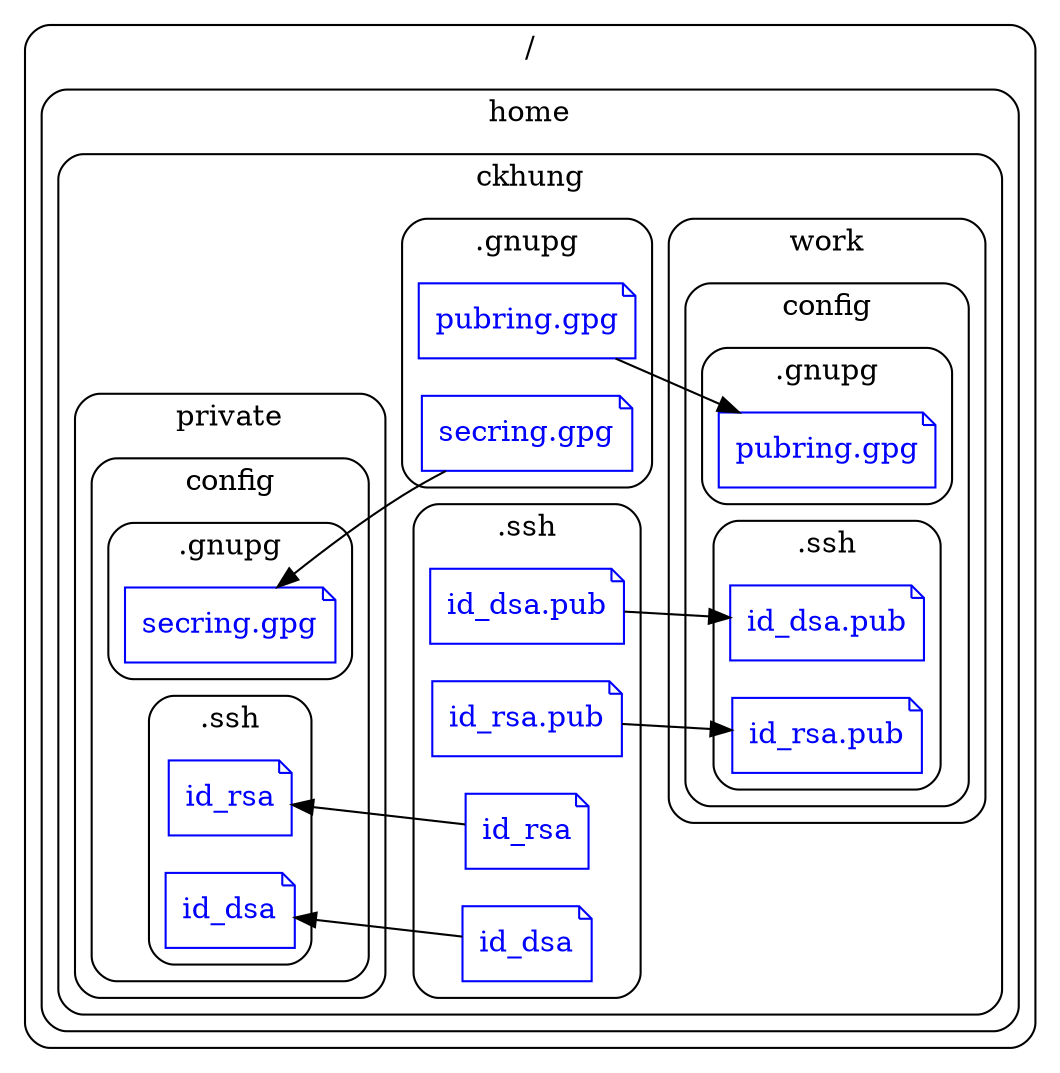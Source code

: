 digraph G {
  rankdir = LR;
  overlap = scale;
  # http://www.graphviz.org/content/global-subgraph-style-statements
  graph [shape="folder", style="rounded"];
  node [shape="note", color="blue", fontcolor="blue"];
  subgraph "cluster" {
    label="/";
    subgraph "cluster/home" {
      label="home";
      subgraph "cluster/home/ckhung" {
        label="ckhung";
        subgraph "cluster/home/ckhung/.gnupg" {
          label=".gnupg";
          "/home/ckhung/.gnupg/pubring.gpg" [ label="pubring.gpg"];
          "/home/ckhung/.gnupg/secring.gpg" [ label="secring.gpg"];
        }
        subgraph "cluster/home/ckhung/private" {
          label="private";
          subgraph "cluster/home/ckhung/private/config" {
            label="config";
            subgraph "cluster/home/ckhung/private/config/.ssh" {
              label=".ssh";
              "/home/ckhung/private/config/.ssh/id_rsa" [ label="id_rsa"];
              "/home/ckhung/private/config/.ssh/id_dsa" [ label="id_dsa"];
            }
            subgraph "cluster/home/ckhung/private/config/.gnupg" {
              label=".gnupg";
              "/home/ckhung/private/config/.gnupg/secring.gpg" [ label="secring.gpg"];
            }
          }
        }
        subgraph "cluster/home/ckhung/work" {
          label="work";
          subgraph "cluster/home/ckhung/work/config" {
            label="config";
            subgraph "cluster/home/ckhung/work/config/.gnupg" {
              label=".gnupg";
              "/home/ckhung/work/config/.gnupg/pubring.gpg" [ label="pubring.gpg"];
            }
            subgraph "cluster/home/ckhung/work/config/.ssh" {
              label=".ssh";
              "/home/ckhung/work/config/.ssh/id_dsa.pub" [ label="id_dsa.pub"];
              "/home/ckhung/work/config/.ssh/id_rsa.pub" [ label="id_rsa.pub"];
            }
          }
        }
        subgraph "cluster/home/ckhung/.ssh" {
          label=".ssh";
          "/home/ckhung/.ssh/id_dsa.pub" [ label="id_dsa.pub"];
          "/home/ckhung/.ssh/id_rsa.pub" [ label="id_rsa.pub"];
          "/home/ckhung/.ssh/id_rsa" [ label="id_rsa"];
          "/home/ckhung/.ssh/id_dsa" [ label="id_dsa"];
        }
      }
    }
  }
   "/home/ckhung/.gnupg/pubring.gpg" -> "/home/ckhung/work/config/.gnupg/pubring.gpg"
   "/home/ckhung/private/config/.gnupg/secring.gpg" -> "/home/ckhung/.gnupg/secring.gpg" [ dir=back; ];
   "/home/ckhung/private/config/.ssh/id_dsa" -> "/home/ckhung/.ssh/id_dsa" [ dir=back; ];
   "/home/ckhung/.ssh/id_dsa.pub" -> "/home/ckhung/work/config/.ssh/id_dsa.pub"
   "/home/ckhung/private/config/.ssh/id_rsa" -> "/home/ckhung/.ssh/id_rsa" [ dir=back; ];
   "/home/ckhung/.ssh/id_rsa.pub" -> "/home/ckhung/work/config/.ssh/id_rsa.pub"

}
